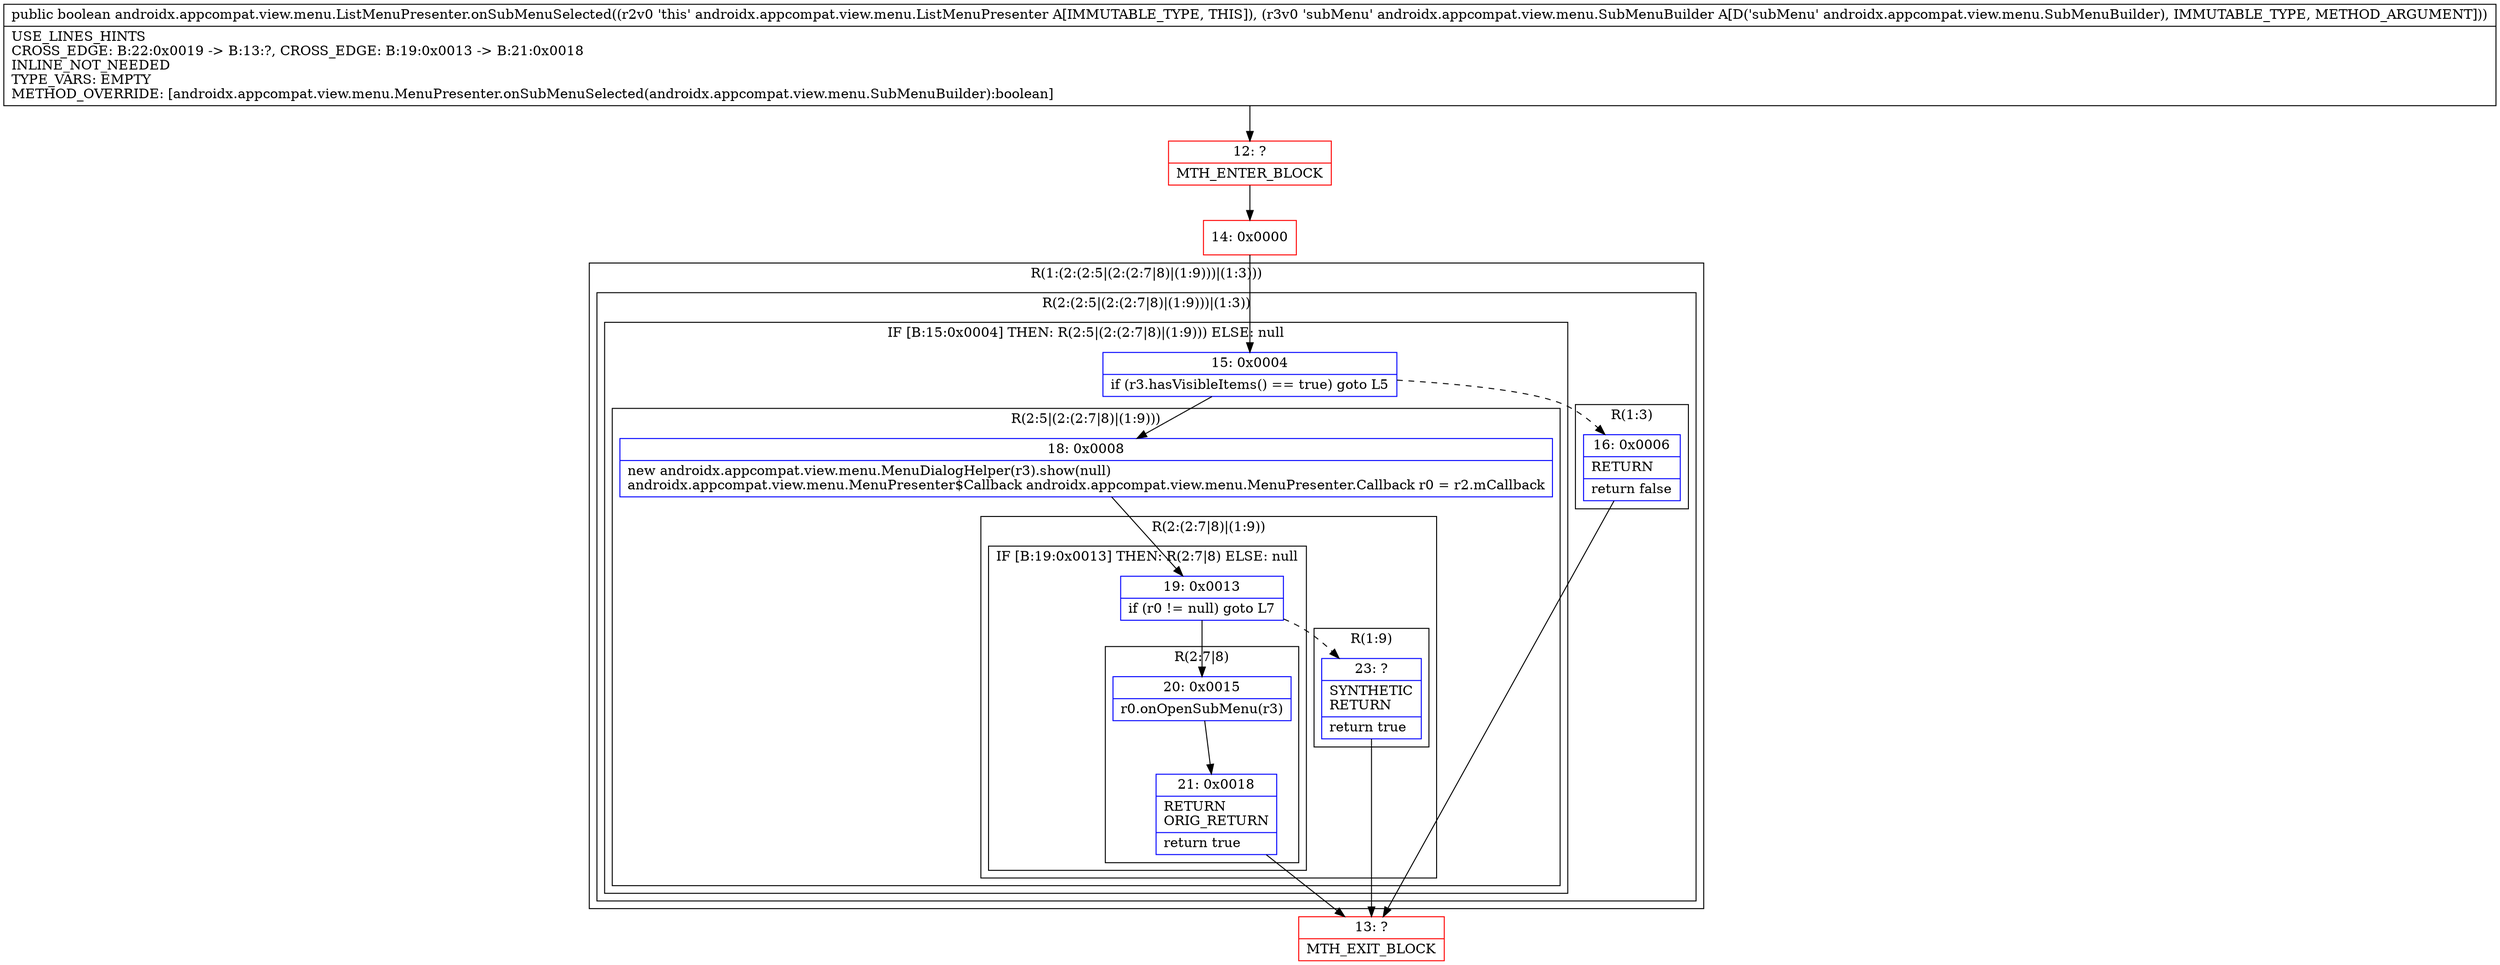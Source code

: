digraph "CFG forandroidx.appcompat.view.menu.ListMenuPresenter.onSubMenuSelected(Landroidx\/appcompat\/view\/menu\/SubMenuBuilder;)Z" {
subgraph cluster_Region_1914289406 {
label = "R(1:(2:(2:5|(2:(2:7|8)|(1:9)))|(1:3)))";
node [shape=record,color=blue];
subgraph cluster_Region_1881254200 {
label = "R(2:(2:5|(2:(2:7|8)|(1:9)))|(1:3))";
node [shape=record,color=blue];
subgraph cluster_IfRegion_1745343302 {
label = "IF [B:15:0x0004] THEN: R(2:5|(2:(2:7|8)|(1:9))) ELSE: null";
node [shape=record,color=blue];
Node_15 [shape=record,label="{15\:\ 0x0004|if (r3.hasVisibleItems() == true) goto L5\l}"];
subgraph cluster_Region_27868434 {
label = "R(2:5|(2:(2:7|8)|(1:9)))";
node [shape=record,color=blue];
Node_18 [shape=record,label="{18\:\ 0x0008|new androidx.appcompat.view.menu.MenuDialogHelper(r3).show(null)\landroidx.appcompat.view.menu.MenuPresenter$Callback androidx.appcompat.view.menu.MenuPresenter.Callback r0 = r2.mCallback\l}"];
subgraph cluster_Region_1927782376 {
label = "R(2:(2:7|8)|(1:9))";
node [shape=record,color=blue];
subgraph cluster_IfRegion_1011438039 {
label = "IF [B:19:0x0013] THEN: R(2:7|8) ELSE: null";
node [shape=record,color=blue];
Node_19 [shape=record,label="{19\:\ 0x0013|if (r0 != null) goto L7\l}"];
subgraph cluster_Region_870983308 {
label = "R(2:7|8)";
node [shape=record,color=blue];
Node_20 [shape=record,label="{20\:\ 0x0015|r0.onOpenSubMenu(r3)\l}"];
Node_21 [shape=record,label="{21\:\ 0x0018|RETURN\lORIG_RETURN\l|return true\l}"];
}
}
subgraph cluster_Region_1294344966 {
label = "R(1:9)";
node [shape=record,color=blue];
Node_23 [shape=record,label="{23\:\ ?|SYNTHETIC\lRETURN\l|return true\l}"];
}
}
}
}
subgraph cluster_Region_808659955 {
label = "R(1:3)";
node [shape=record,color=blue];
Node_16 [shape=record,label="{16\:\ 0x0006|RETURN\l|return false\l}"];
}
}
}
Node_12 [shape=record,color=red,label="{12\:\ ?|MTH_ENTER_BLOCK\l}"];
Node_14 [shape=record,color=red,label="{14\:\ 0x0000}"];
Node_13 [shape=record,color=red,label="{13\:\ ?|MTH_EXIT_BLOCK\l}"];
MethodNode[shape=record,label="{public boolean androidx.appcompat.view.menu.ListMenuPresenter.onSubMenuSelected((r2v0 'this' androidx.appcompat.view.menu.ListMenuPresenter A[IMMUTABLE_TYPE, THIS]), (r3v0 'subMenu' androidx.appcompat.view.menu.SubMenuBuilder A[D('subMenu' androidx.appcompat.view.menu.SubMenuBuilder), IMMUTABLE_TYPE, METHOD_ARGUMENT]))  | USE_LINES_HINTS\lCROSS_EDGE: B:22:0x0019 \-\> B:13:?, CROSS_EDGE: B:19:0x0013 \-\> B:21:0x0018\lINLINE_NOT_NEEDED\lTYPE_VARS: EMPTY\lMETHOD_OVERRIDE: [androidx.appcompat.view.menu.MenuPresenter.onSubMenuSelected(androidx.appcompat.view.menu.SubMenuBuilder):boolean]\l}"];
MethodNode -> Node_12;Node_15 -> Node_16[style=dashed];
Node_15 -> Node_18;
Node_18 -> Node_19;
Node_19 -> Node_20;
Node_19 -> Node_23[style=dashed];
Node_20 -> Node_21;
Node_21 -> Node_13;
Node_23 -> Node_13;
Node_16 -> Node_13;
Node_12 -> Node_14;
Node_14 -> Node_15;
}

